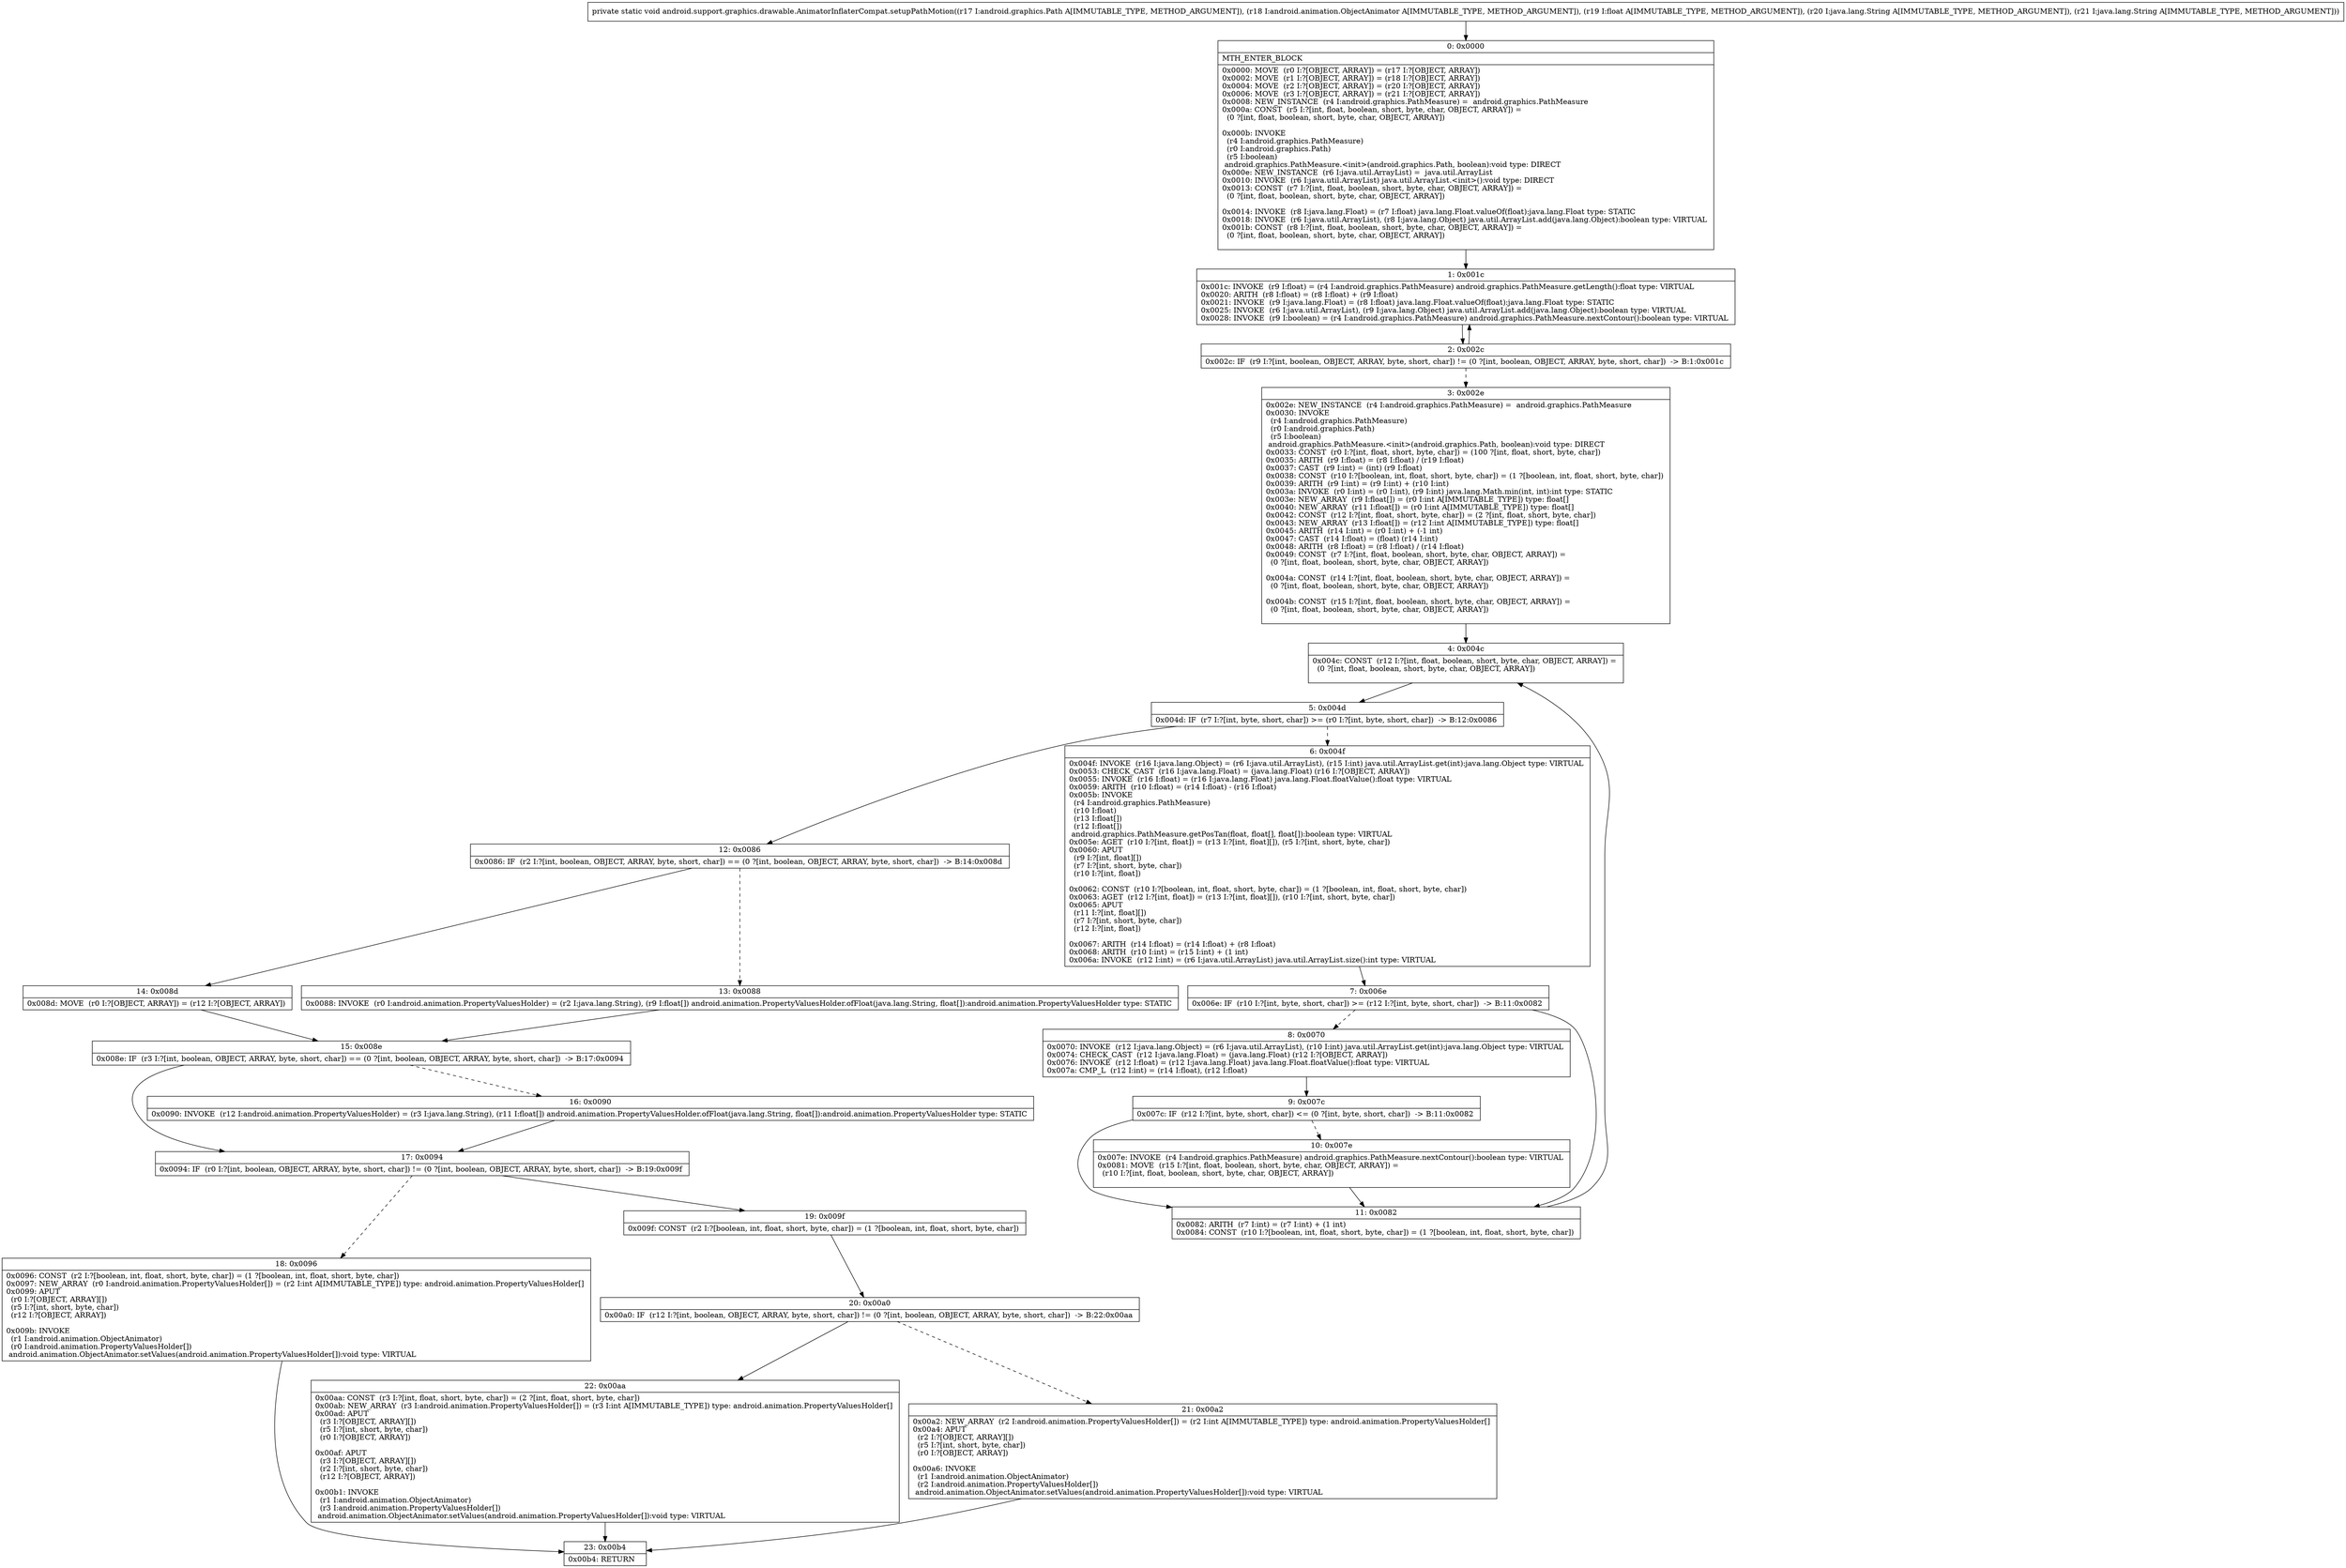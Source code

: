 digraph "CFG forandroid.support.graphics.drawable.AnimatorInflaterCompat.setupPathMotion(Landroid\/graphics\/Path;Landroid\/animation\/ObjectAnimator;FLjava\/lang\/String;Ljava\/lang\/String;)V" {
Node_0 [shape=record,label="{0\:\ 0x0000|MTH_ENTER_BLOCK\l|0x0000: MOVE  (r0 I:?[OBJECT, ARRAY]) = (r17 I:?[OBJECT, ARRAY]) \l0x0002: MOVE  (r1 I:?[OBJECT, ARRAY]) = (r18 I:?[OBJECT, ARRAY]) \l0x0004: MOVE  (r2 I:?[OBJECT, ARRAY]) = (r20 I:?[OBJECT, ARRAY]) \l0x0006: MOVE  (r3 I:?[OBJECT, ARRAY]) = (r21 I:?[OBJECT, ARRAY]) \l0x0008: NEW_INSTANCE  (r4 I:android.graphics.PathMeasure) =  android.graphics.PathMeasure \l0x000a: CONST  (r5 I:?[int, float, boolean, short, byte, char, OBJECT, ARRAY]) = \l  (0 ?[int, float, boolean, short, byte, char, OBJECT, ARRAY])\l \l0x000b: INVOKE  \l  (r4 I:android.graphics.PathMeasure)\l  (r0 I:android.graphics.Path)\l  (r5 I:boolean)\l android.graphics.PathMeasure.\<init\>(android.graphics.Path, boolean):void type: DIRECT \l0x000e: NEW_INSTANCE  (r6 I:java.util.ArrayList) =  java.util.ArrayList \l0x0010: INVOKE  (r6 I:java.util.ArrayList) java.util.ArrayList.\<init\>():void type: DIRECT \l0x0013: CONST  (r7 I:?[int, float, boolean, short, byte, char, OBJECT, ARRAY]) = \l  (0 ?[int, float, boolean, short, byte, char, OBJECT, ARRAY])\l \l0x0014: INVOKE  (r8 I:java.lang.Float) = (r7 I:float) java.lang.Float.valueOf(float):java.lang.Float type: STATIC \l0x0018: INVOKE  (r6 I:java.util.ArrayList), (r8 I:java.lang.Object) java.util.ArrayList.add(java.lang.Object):boolean type: VIRTUAL \l0x001b: CONST  (r8 I:?[int, float, boolean, short, byte, char, OBJECT, ARRAY]) = \l  (0 ?[int, float, boolean, short, byte, char, OBJECT, ARRAY])\l \l}"];
Node_1 [shape=record,label="{1\:\ 0x001c|0x001c: INVOKE  (r9 I:float) = (r4 I:android.graphics.PathMeasure) android.graphics.PathMeasure.getLength():float type: VIRTUAL \l0x0020: ARITH  (r8 I:float) = (r8 I:float) + (r9 I:float) \l0x0021: INVOKE  (r9 I:java.lang.Float) = (r8 I:float) java.lang.Float.valueOf(float):java.lang.Float type: STATIC \l0x0025: INVOKE  (r6 I:java.util.ArrayList), (r9 I:java.lang.Object) java.util.ArrayList.add(java.lang.Object):boolean type: VIRTUAL \l0x0028: INVOKE  (r9 I:boolean) = (r4 I:android.graphics.PathMeasure) android.graphics.PathMeasure.nextContour():boolean type: VIRTUAL \l}"];
Node_2 [shape=record,label="{2\:\ 0x002c|0x002c: IF  (r9 I:?[int, boolean, OBJECT, ARRAY, byte, short, char]) != (0 ?[int, boolean, OBJECT, ARRAY, byte, short, char])  \-\> B:1:0x001c \l}"];
Node_3 [shape=record,label="{3\:\ 0x002e|0x002e: NEW_INSTANCE  (r4 I:android.graphics.PathMeasure) =  android.graphics.PathMeasure \l0x0030: INVOKE  \l  (r4 I:android.graphics.PathMeasure)\l  (r0 I:android.graphics.Path)\l  (r5 I:boolean)\l android.graphics.PathMeasure.\<init\>(android.graphics.Path, boolean):void type: DIRECT \l0x0033: CONST  (r0 I:?[int, float, short, byte, char]) = (100 ?[int, float, short, byte, char]) \l0x0035: ARITH  (r9 I:float) = (r8 I:float) \/ (r19 I:float) \l0x0037: CAST  (r9 I:int) = (int) (r9 I:float) \l0x0038: CONST  (r10 I:?[boolean, int, float, short, byte, char]) = (1 ?[boolean, int, float, short, byte, char]) \l0x0039: ARITH  (r9 I:int) = (r9 I:int) + (r10 I:int) \l0x003a: INVOKE  (r0 I:int) = (r0 I:int), (r9 I:int) java.lang.Math.min(int, int):int type: STATIC \l0x003e: NEW_ARRAY  (r9 I:float[]) = (r0 I:int A[IMMUTABLE_TYPE]) type: float[] \l0x0040: NEW_ARRAY  (r11 I:float[]) = (r0 I:int A[IMMUTABLE_TYPE]) type: float[] \l0x0042: CONST  (r12 I:?[int, float, short, byte, char]) = (2 ?[int, float, short, byte, char]) \l0x0043: NEW_ARRAY  (r13 I:float[]) = (r12 I:int A[IMMUTABLE_TYPE]) type: float[] \l0x0045: ARITH  (r14 I:int) = (r0 I:int) + (\-1 int) \l0x0047: CAST  (r14 I:float) = (float) (r14 I:int) \l0x0048: ARITH  (r8 I:float) = (r8 I:float) \/ (r14 I:float) \l0x0049: CONST  (r7 I:?[int, float, boolean, short, byte, char, OBJECT, ARRAY]) = \l  (0 ?[int, float, boolean, short, byte, char, OBJECT, ARRAY])\l \l0x004a: CONST  (r14 I:?[int, float, boolean, short, byte, char, OBJECT, ARRAY]) = \l  (0 ?[int, float, boolean, short, byte, char, OBJECT, ARRAY])\l \l0x004b: CONST  (r15 I:?[int, float, boolean, short, byte, char, OBJECT, ARRAY]) = \l  (0 ?[int, float, boolean, short, byte, char, OBJECT, ARRAY])\l \l}"];
Node_4 [shape=record,label="{4\:\ 0x004c|0x004c: CONST  (r12 I:?[int, float, boolean, short, byte, char, OBJECT, ARRAY]) = \l  (0 ?[int, float, boolean, short, byte, char, OBJECT, ARRAY])\l \l}"];
Node_5 [shape=record,label="{5\:\ 0x004d|0x004d: IF  (r7 I:?[int, byte, short, char]) \>= (r0 I:?[int, byte, short, char])  \-\> B:12:0x0086 \l}"];
Node_6 [shape=record,label="{6\:\ 0x004f|0x004f: INVOKE  (r16 I:java.lang.Object) = (r6 I:java.util.ArrayList), (r15 I:int) java.util.ArrayList.get(int):java.lang.Object type: VIRTUAL \l0x0053: CHECK_CAST  (r16 I:java.lang.Float) = (java.lang.Float) (r16 I:?[OBJECT, ARRAY]) \l0x0055: INVOKE  (r16 I:float) = (r16 I:java.lang.Float) java.lang.Float.floatValue():float type: VIRTUAL \l0x0059: ARITH  (r10 I:float) = (r14 I:float) \- (r16 I:float) \l0x005b: INVOKE  \l  (r4 I:android.graphics.PathMeasure)\l  (r10 I:float)\l  (r13 I:float[])\l  (r12 I:float[])\l android.graphics.PathMeasure.getPosTan(float, float[], float[]):boolean type: VIRTUAL \l0x005e: AGET  (r10 I:?[int, float]) = (r13 I:?[int, float][]), (r5 I:?[int, short, byte, char]) \l0x0060: APUT  \l  (r9 I:?[int, float][])\l  (r7 I:?[int, short, byte, char])\l  (r10 I:?[int, float])\l \l0x0062: CONST  (r10 I:?[boolean, int, float, short, byte, char]) = (1 ?[boolean, int, float, short, byte, char]) \l0x0063: AGET  (r12 I:?[int, float]) = (r13 I:?[int, float][]), (r10 I:?[int, short, byte, char]) \l0x0065: APUT  \l  (r11 I:?[int, float][])\l  (r7 I:?[int, short, byte, char])\l  (r12 I:?[int, float])\l \l0x0067: ARITH  (r14 I:float) = (r14 I:float) + (r8 I:float) \l0x0068: ARITH  (r10 I:int) = (r15 I:int) + (1 int) \l0x006a: INVOKE  (r12 I:int) = (r6 I:java.util.ArrayList) java.util.ArrayList.size():int type: VIRTUAL \l}"];
Node_7 [shape=record,label="{7\:\ 0x006e|0x006e: IF  (r10 I:?[int, byte, short, char]) \>= (r12 I:?[int, byte, short, char])  \-\> B:11:0x0082 \l}"];
Node_8 [shape=record,label="{8\:\ 0x0070|0x0070: INVOKE  (r12 I:java.lang.Object) = (r6 I:java.util.ArrayList), (r10 I:int) java.util.ArrayList.get(int):java.lang.Object type: VIRTUAL \l0x0074: CHECK_CAST  (r12 I:java.lang.Float) = (java.lang.Float) (r12 I:?[OBJECT, ARRAY]) \l0x0076: INVOKE  (r12 I:float) = (r12 I:java.lang.Float) java.lang.Float.floatValue():float type: VIRTUAL \l0x007a: CMP_L  (r12 I:int) = (r14 I:float), (r12 I:float) \l}"];
Node_9 [shape=record,label="{9\:\ 0x007c|0x007c: IF  (r12 I:?[int, byte, short, char]) \<= (0 ?[int, byte, short, char])  \-\> B:11:0x0082 \l}"];
Node_10 [shape=record,label="{10\:\ 0x007e|0x007e: INVOKE  (r4 I:android.graphics.PathMeasure) android.graphics.PathMeasure.nextContour():boolean type: VIRTUAL \l0x0081: MOVE  (r15 I:?[int, float, boolean, short, byte, char, OBJECT, ARRAY]) = \l  (r10 I:?[int, float, boolean, short, byte, char, OBJECT, ARRAY])\l \l}"];
Node_11 [shape=record,label="{11\:\ 0x0082|0x0082: ARITH  (r7 I:int) = (r7 I:int) + (1 int) \l0x0084: CONST  (r10 I:?[boolean, int, float, short, byte, char]) = (1 ?[boolean, int, float, short, byte, char]) \l}"];
Node_12 [shape=record,label="{12\:\ 0x0086|0x0086: IF  (r2 I:?[int, boolean, OBJECT, ARRAY, byte, short, char]) == (0 ?[int, boolean, OBJECT, ARRAY, byte, short, char])  \-\> B:14:0x008d \l}"];
Node_13 [shape=record,label="{13\:\ 0x0088|0x0088: INVOKE  (r0 I:android.animation.PropertyValuesHolder) = (r2 I:java.lang.String), (r9 I:float[]) android.animation.PropertyValuesHolder.ofFloat(java.lang.String, float[]):android.animation.PropertyValuesHolder type: STATIC \l}"];
Node_14 [shape=record,label="{14\:\ 0x008d|0x008d: MOVE  (r0 I:?[OBJECT, ARRAY]) = (r12 I:?[OBJECT, ARRAY]) \l}"];
Node_15 [shape=record,label="{15\:\ 0x008e|0x008e: IF  (r3 I:?[int, boolean, OBJECT, ARRAY, byte, short, char]) == (0 ?[int, boolean, OBJECT, ARRAY, byte, short, char])  \-\> B:17:0x0094 \l}"];
Node_16 [shape=record,label="{16\:\ 0x0090|0x0090: INVOKE  (r12 I:android.animation.PropertyValuesHolder) = (r3 I:java.lang.String), (r11 I:float[]) android.animation.PropertyValuesHolder.ofFloat(java.lang.String, float[]):android.animation.PropertyValuesHolder type: STATIC \l}"];
Node_17 [shape=record,label="{17\:\ 0x0094|0x0094: IF  (r0 I:?[int, boolean, OBJECT, ARRAY, byte, short, char]) != (0 ?[int, boolean, OBJECT, ARRAY, byte, short, char])  \-\> B:19:0x009f \l}"];
Node_18 [shape=record,label="{18\:\ 0x0096|0x0096: CONST  (r2 I:?[boolean, int, float, short, byte, char]) = (1 ?[boolean, int, float, short, byte, char]) \l0x0097: NEW_ARRAY  (r0 I:android.animation.PropertyValuesHolder[]) = (r2 I:int A[IMMUTABLE_TYPE]) type: android.animation.PropertyValuesHolder[] \l0x0099: APUT  \l  (r0 I:?[OBJECT, ARRAY][])\l  (r5 I:?[int, short, byte, char])\l  (r12 I:?[OBJECT, ARRAY])\l \l0x009b: INVOKE  \l  (r1 I:android.animation.ObjectAnimator)\l  (r0 I:android.animation.PropertyValuesHolder[])\l android.animation.ObjectAnimator.setValues(android.animation.PropertyValuesHolder[]):void type: VIRTUAL \l}"];
Node_19 [shape=record,label="{19\:\ 0x009f|0x009f: CONST  (r2 I:?[boolean, int, float, short, byte, char]) = (1 ?[boolean, int, float, short, byte, char]) \l}"];
Node_20 [shape=record,label="{20\:\ 0x00a0|0x00a0: IF  (r12 I:?[int, boolean, OBJECT, ARRAY, byte, short, char]) != (0 ?[int, boolean, OBJECT, ARRAY, byte, short, char])  \-\> B:22:0x00aa \l}"];
Node_21 [shape=record,label="{21\:\ 0x00a2|0x00a2: NEW_ARRAY  (r2 I:android.animation.PropertyValuesHolder[]) = (r2 I:int A[IMMUTABLE_TYPE]) type: android.animation.PropertyValuesHolder[] \l0x00a4: APUT  \l  (r2 I:?[OBJECT, ARRAY][])\l  (r5 I:?[int, short, byte, char])\l  (r0 I:?[OBJECT, ARRAY])\l \l0x00a6: INVOKE  \l  (r1 I:android.animation.ObjectAnimator)\l  (r2 I:android.animation.PropertyValuesHolder[])\l android.animation.ObjectAnimator.setValues(android.animation.PropertyValuesHolder[]):void type: VIRTUAL \l}"];
Node_22 [shape=record,label="{22\:\ 0x00aa|0x00aa: CONST  (r3 I:?[int, float, short, byte, char]) = (2 ?[int, float, short, byte, char]) \l0x00ab: NEW_ARRAY  (r3 I:android.animation.PropertyValuesHolder[]) = (r3 I:int A[IMMUTABLE_TYPE]) type: android.animation.PropertyValuesHolder[] \l0x00ad: APUT  \l  (r3 I:?[OBJECT, ARRAY][])\l  (r5 I:?[int, short, byte, char])\l  (r0 I:?[OBJECT, ARRAY])\l \l0x00af: APUT  \l  (r3 I:?[OBJECT, ARRAY][])\l  (r2 I:?[int, short, byte, char])\l  (r12 I:?[OBJECT, ARRAY])\l \l0x00b1: INVOKE  \l  (r1 I:android.animation.ObjectAnimator)\l  (r3 I:android.animation.PropertyValuesHolder[])\l android.animation.ObjectAnimator.setValues(android.animation.PropertyValuesHolder[]):void type: VIRTUAL \l}"];
Node_23 [shape=record,label="{23\:\ 0x00b4|0x00b4: RETURN   \l}"];
MethodNode[shape=record,label="{private static void android.support.graphics.drawable.AnimatorInflaterCompat.setupPathMotion((r17 I:android.graphics.Path A[IMMUTABLE_TYPE, METHOD_ARGUMENT]), (r18 I:android.animation.ObjectAnimator A[IMMUTABLE_TYPE, METHOD_ARGUMENT]), (r19 I:float A[IMMUTABLE_TYPE, METHOD_ARGUMENT]), (r20 I:java.lang.String A[IMMUTABLE_TYPE, METHOD_ARGUMENT]), (r21 I:java.lang.String A[IMMUTABLE_TYPE, METHOD_ARGUMENT])) }"];
MethodNode -> Node_0;
Node_0 -> Node_1;
Node_1 -> Node_2;
Node_2 -> Node_1;
Node_2 -> Node_3[style=dashed];
Node_3 -> Node_4;
Node_4 -> Node_5;
Node_5 -> Node_6[style=dashed];
Node_5 -> Node_12;
Node_6 -> Node_7;
Node_7 -> Node_8[style=dashed];
Node_7 -> Node_11;
Node_8 -> Node_9;
Node_9 -> Node_10[style=dashed];
Node_9 -> Node_11;
Node_10 -> Node_11;
Node_11 -> Node_4;
Node_12 -> Node_13[style=dashed];
Node_12 -> Node_14;
Node_13 -> Node_15;
Node_14 -> Node_15;
Node_15 -> Node_16[style=dashed];
Node_15 -> Node_17;
Node_16 -> Node_17;
Node_17 -> Node_18[style=dashed];
Node_17 -> Node_19;
Node_18 -> Node_23;
Node_19 -> Node_20;
Node_20 -> Node_21[style=dashed];
Node_20 -> Node_22;
Node_21 -> Node_23;
Node_22 -> Node_23;
}

